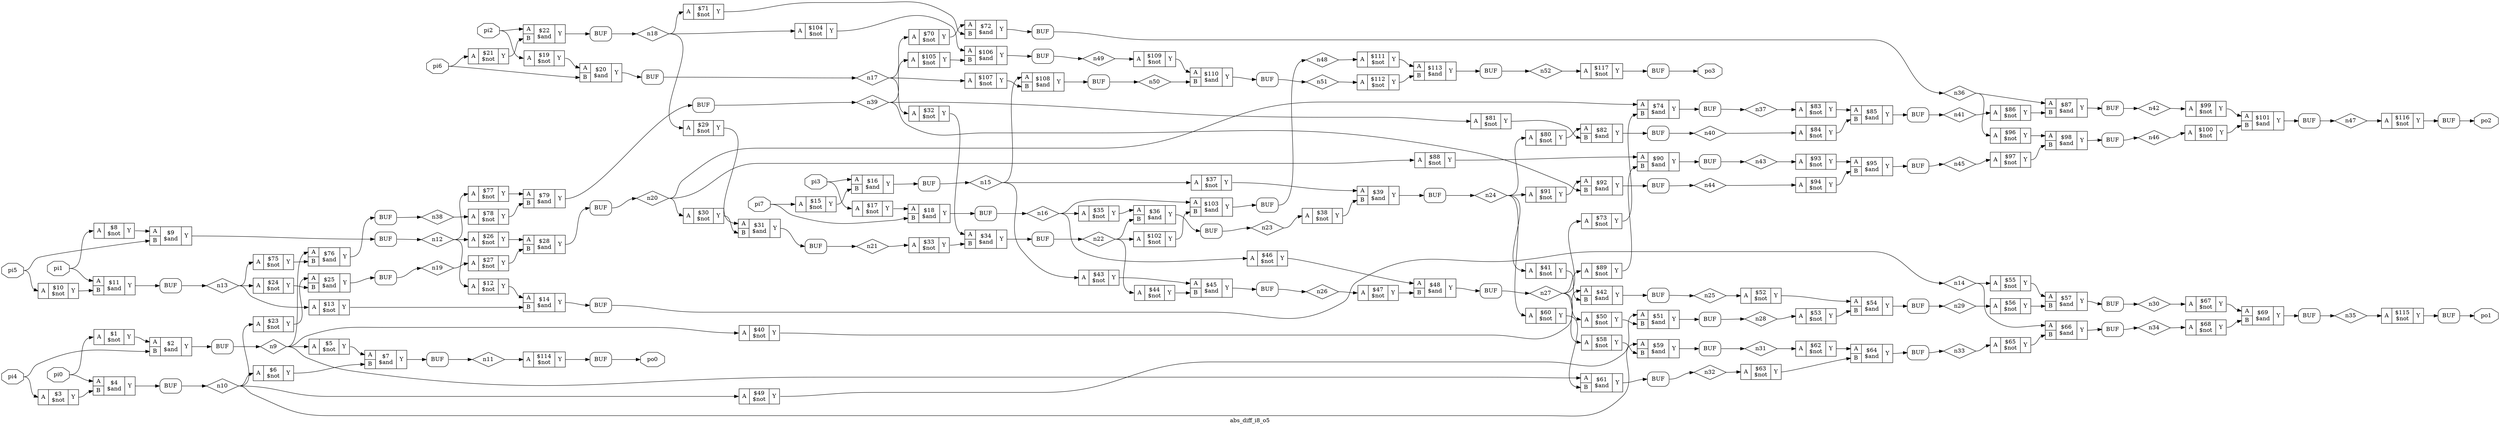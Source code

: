 digraph "abs_diff_i8_o5" {
label="abs_diff_i8_o5";
rankdir="LR";
remincross=true;
n118 [ shape=diamond, label="n52", color="black", fontcolor="black" ];
n119 [ shape=diamond, label="n51", color="black", fontcolor="black" ];
n120 [ shape=diamond, label="n50", color="black", fontcolor="black" ];
n121 [ shape=diamond, label="n49", color="black", fontcolor="black" ];
n122 [ shape=diamond, label="n48", color="black", fontcolor="black" ];
n123 [ shape=diamond, label="n47", color="black", fontcolor="black" ];
n124 [ shape=diamond, label="n46", color="black", fontcolor="black" ];
n125 [ shape=diamond, label="n45", color="black", fontcolor="black" ];
n126 [ shape=diamond, label="n44", color="black", fontcolor="black" ];
n127 [ shape=diamond, label="n43", color="black", fontcolor="black" ];
n128 [ shape=diamond, label="n42", color="black", fontcolor="black" ];
n129 [ shape=diamond, label="n41", color="black", fontcolor="black" ];
n130 [ shape=diamond, label="n40", color="black", fontcolor="black" ];
n131 [ shape=diamond, label="n39", color="black", fontcolor="black" ];
n132 [ shape=diamond, label="n38", color="black", fontcolor="black" ];
n133 [ shape=diamond, label="n37", color="black", fontcolor="black" ];
n134 [ shape=diamond, label="n36", color="black", fontcolor="black" ];
n135 [ shape=diamond, label="n35", color="black", fontcolor="black" ];
n136 [ shape=diamond, label="n34", color="black", fontcolor="black" ];
n137 [ shape=diamond, label="n33", color="black", fontcolor="black" ];
n138 [ shape=diamond, label="n32", color="black", fontcolor="black" ];
n139 [ shape=diamond, label="n31", color="black", fontcolor="black" ];
n140 [ shape=diamond, label="n30", color="black", fontcolor="black" ];
n141 [ shape=diamond, label="n29", color="black", fontcolor="black" ];
n142 [ shape=diamond, label="n28", color="black", fontcolor="black" ];
n143 [ shape=diamond, label="n27", color="black", fontcolor="black" ];
n144 [ shape=diamond, label="n26", color="black", fontcolor="black" ];
n145 [ shape=diamond, label="n25", color="black", fontcolor="black" ];
n146 [ shape=diamond, label="n24", color="black", fontcolor="black" ];
n147 [ shape=diamond, label="n23", color="black", fontcolor="black" ];
n148 [ shape=diamond, label="n22", color="black", fontcolor="black" ];
n149 [ shape=diamond, label="n21", color="black", fontcolor="black" ];
n150 [ shape=diamond, label="n20", color="black", fontcolor="black" ];
n151 [ shape=diamond, label="n19", color="black", fontcolor="black" ];
n152 [ shape=diamond, label="n18", color="black", fontcolor="black" ];
n153 [ shape=diamond, label="n17", color="black", fontcolor="black" ];
n154 [ shape=diamond, label="n16", color="black", fontcolor="black" ];
n155 [ shape=diamond, label="n15", color="black", fontcolor="black" ];
n156 [ shape=diamond, label="n14", color="black", fontcolor="black" ];
n157 [ shape=diamond, label="n13", color="black", fontcolor="black" ];
n158 [ shape=diamond, label="n12", color="black", fontcolor="black" ];
n159 [ shape=diamond, label="n11", color="black", fontcolor="black" ];
n160 [ shape=diamond, label="n10", color="black", fontcolor="black" ];
n161 [ shape=diamond, label="n9", color="black", fontcolor="black" ];
n162 [ shape=octagon, label="po3", color="black", fontcolor="black" ];
n163 [ shape=octagon, label="po2", color="black", fontcolor="black" ];
n164 [ shape=octagon, label="po1", color="black", fontcolor="black" ];
n165 [ shape=octagon, label="po0", color="black", fontcolor="black" ];
n166 [ shape=octagon, label="pi7", color="black", fontcolor="black" ];
n167 [ shape=octagon, label="pi6", color="black", fontcolor="black" ];
n168 [ shape=octagon, label="pi5", color="black", fontcolor="black" ];
n169 [ shape=octagon, label="pi4", color="black", fontcolor="black" ];
n170 [ shape=octagon, label="pi3", color="black", fontcolor="black" ];
n171 [ shape=octagon, label="pi2", color="black", fontcolor="black" ];
n172 [ shape=octagon, label="pi1", color="black", fontcolor="black" ];
n173 [ shape=octagon, label="pi0", color="black", fontcolor="black" ];
c176 [ shape=record, label="{{<p174> A}|$117\n$not|{<p175> Y}}" ];
c177 [ shape=record, label="{{<p174> A}|$116\n$not|{<p175> Y}}" ];
c178 [ shape=record, label="{{<p174> A}|$115\n$not|{<p175> Y}}" ];
c179 [ shape=record, label="{{<p174> A}|$114\n$not|{<p175> Y}}" ];
c181 [ shape=record, label="{{<p174> A|<p180> B}|$113\n$and|{<p175> Y}}" ];
c182 [ shape=record, label="{{<p174> A}|$112\n$not|{<p175> Y}}" ];
c183 [ shape=record, label="{{<p174> A}|$111\n$not|{<p175> Y}}" ];
c184 [ shape=record, label="{{<p174> A|<p180> B}|$110\n$and|{<p175> Y}}" ];
c185 [ shape=record, label="{{<p174> A}|$109\n$not|{<p175> Y}}" ];
c186 [ shape=record, label="{{<p174> A|<p180> B}|$108\n$and|{<p175> Y}}" ];
c187 [ shape=record, label="{{<p174> A}|$107\n$not|{<p175> Y}}" ];
c188 [ shape=record, label="{{<p174> A|<p180> B}|$106\n$and|{<p175> Y}}" ];
c189 [ shape=record, label="{{<p174> A}|$105\n$not|{<p175> Y}}" ];
c190 [ shape=record, label="{{<p174> A}|$104\n$not|{<p175> Y}}" ];
c191 [ shape=record, label="{{<p174> A|<p180> B}|$103\n$and|{<p175> Y}}" ];
c192 [ shape=record, label="{{<p174> A}|$102\n$not|{<p175> Y}}" ];
c193 [ shape=record, label="{{<p174> A|<p180> B}|$101\n$and|{<p175> Y}}" ];
c194 [ shape=record, label="{{<p174> A}|$100\n$not|{<p175> Y}}" ];
c195 [ shape=record, label="{{<p174> A}|$99\n$not|{<p175> Y}}" ];
c196 [ shape=record, label="{{<p174> A|<p180> B}|$98\n$and|{<p175> Y}}" ];
c197 [ shape=record, label="{{<p174> A}|$97\n$not|{<p175> Y}}" ];
c198 [ shape=record, label="{{<p174> A}|$96\n$not|{<p175> Y}}" ];
c199 [ shape=record, label="{{<p174> A|<p180> B}|$95\n$and|{<p175> Y}}" ];
c200 [ shape=record, label="{{<p174> A}|$94\n$not|{<p175> Y}}" ];
c201 [ shape=record, label="{{<p174> A}|$93\n$not|{<p175> Y}}" ];
c202 [ shape=record, label="{{<p174> A|<p180> B}|$92\n$and|{<p175> Y}}" ];
c203 [ shape=record, label="{{<p174> A}|$91\n$not|{<p175> Y}}" ];
c204 [ shape=record, label="{{<p174> A|<p180> B}|$90\n$and|{<p175> Y}}" ];
c205 [ shape=record, label="{{<p174> A}|$89\n$not|{<p175> Y}}" ];
c206 [ shape=record, label="{{<p174> A}|$88\n$not|{<p175> Y}}" ];
c207 [ shape=record, label="{{<p174> A|<p180> B}|$87\n$and|{<p175> Y}}" ];
c208 [ shape=record, label="{{<p174> A}|$86\n$not|{<p175> Y}}" ];
c209 [ shape=record, label="{{<p174> A|<p180> B}|$85\n$and|{<p175> Y}}" ];
c210 [ shape=record, label="{{<p174> A}|$84\n$not|{<p175> Y}}" ];
c211 [ shape=record, label="{{<p174> A}|$83\n$not|{<p175> Y}}" ];
c212 [ shape=record, label="{{<p174> A|<p180> B}|$82\n$and|{<p175> Y}}" ];
c213 [ shape=record, label="{{<p174> A}|$81\n$not|{<p175> Y}}" ];
c214 [ shape=record, label="{{<p174> A}|$80\n$not|{<p175> Y}}" ];
c215 [ shape=record, label="{{<p174> A|<p180> B}|$79\n$and|{<p175> Y}}" ];
c216 [ shape=record, label="{{<p174> A}|$78\n$not|{<p175> Y}}" ];
c217 [ shape=record, label="{{<p174> A}|$77\n$not|{<p175> Y}}" ];
c218 [ shape=record, label="{{<p174> A|<p180> B}|$76\n$and|{<p175> Y}}" ];
c219 [ shape=record, label="{{<p174> A}|$75\n$not|{<p175> Y}}" ];
c220 [ shape=record, label="{{<p174> A|<p180> B}|$74\n$and|{<p175> Y}}" ];
c221 [ shape=record, label="{{<p174> A}|$73\n$not|{<p175> Y}}" ];
c222 [ shape=record, label="{{<p174> A|<p180> B}|$72\n$and|{<p175> Y}}" ];
c223 [ shape=record, label="{{<p174> A}|$71\n$not|{<p175> Y}}" ];
c224 [ shape=record, label="{{<p174> A}|$70\n$not|{<p175> Y}}" ];
c225 [ shape=record, label="{{<p174> A|<p180> B}|$69\n$and|{<p175> Y}}" ];
c226 [ shape=record, label="{{<p174> A}|$68\n$not|{<p175> Y}}" ];
c227 [ shape=record, label="{{<p174> A}|$67\n$not|{<p175> Y}}" ];
c228 [ shape=record, label="{{<p174> A|<p180> B}|$66\n$and|{<p175> Y}}" ];
c229 [ shape=record, label="{{<p174> A}|$65\n$not|{<p175> Y}}" ];
c230 [ shape=record, label="{{<p174> A|<p180> B}|$64\n$and|{<p175> Y}}" ];
c231 [ shape=record, label="{{<p174> A}|$63\n$not|{<p175> Y}}" ];
c232 [ shape=record, label="{{<p174> A}|$62\n$not|{<p175> Y}}" ];
c233 [ shape=record, label="{{<p174> A|<p180> B}|$61\n$and|{<p175> Y}}" ];
c234 [ shape=record, label="{{<p174> A}|$60\n$not|{<p175> Y}}" ];
c235 [ shape=record, label="{{<p174> A|<p180> B}|$59\n$and|{<p175> Y}}" ];
c236 [ shape=record, label="{{<p174> A}|$58\n$not|{<p175> Y}}" ];
c237 [ shape=record, label="{{<p174> A|<p180> B}|$57\n$and|{<p175> Y}}" ];
c238 [ shape=record, label="{{<p174> A}|$56\n$not|{<p175> Y}}" ];
c239 [ shape=record, label="{{<p174> A}|$55\n$not|{<p175> Y}}" ];
c240 [ shape=record, label="{{<p174> A|<p180> B}|$54\n$and|{<p175> Y}}" ];
c241 [ shape=record, label="{{<p174> A}|$53\n$not|{<p175> Y}}" ];
c242 [ shape=record, label="{{<p174> A}|$52\n$not|{<p175> Y}}" ];
c243 [ shape=record, label="{{<p174> A|<p180> B}|$51\n$and|{<p175> Y}}" ];
c244 [ shape=record, label="{{<p174> A}|$50\n$not|{<p175> Y}}" ];
c245 [ shape=record, label="{{<p174> A}|$49\n$not|{<p175> Y}}" ];
c246 [ shape=record, label="{{<p174> A|<p180> B}|$48\n$and|{<p175> Y}}" ];
c247 [ shape=record, label="{{<p174> A}|$47\n$not|{<p175> Y}}" ];
c248 [ shape=record, label="{{<p174> A}|$46\n$not|{<p175> Y}}" ];
c249 [ shape=record, label="{{<p174> A|<p180> B}|$45\n$and|{<p175> Y}}" ];
c250 [ shape=record, label="{{<p174> A}|$44\n$not|{<p175> Y}}" ];
c251 [ shape=record, label="{{<p174> A}|$43\n$not|{<p175> Y}}" ];
c252 [ shape=record, label="{{<p174> A|<p180> B}|$42\n$and|{<p175> Y}}" ];
c253 [ shape=record, label="{{<p174> A}|$41\n$not|{<p175> Y}}" ];
c254 [ shape=record, label="{{<p174> A}|$40\n$not|{<p175> Y}}" ];
c255 [ shape=record, label="{{<p174> A|<p180> B}|$39\n$and|{<p175> Y}}" ];
c256 [ shape=record, label="{{<p174> A}|$38\n$not|{<p175> Y}}" ];
c257 [ shape=record, label="{{<p174> A}|$37\n$not|{<p175> Y}}" ];
c258 [ shape=record, label="{{<p174> A|<p180> B}|$36\n$and|{<p175> Y}}" ];
c259 [ shape=record, label="{{<p174> A}|$35\n$not|{<p175> Y}}" ];
c260 [ shape=record, label="{{<p174> A|<p180> B}|$34\n$and|{<p175> Y}}" ];
c261 [ shape=record, label="{{<p174> A}|$33\n$not|{<p175> Y}}" ];
c262 [ shape=record, label="{{<p174> A}|$32\n$not|{<p175> Y}}" ];
c263 [ shape=record, label="{{<p174> A|<p180> B}|$31\n$and|{<p175> Y}}" ];
c264 [ shape=record, label="{{<p174> A}|$30\n$not|{<p175> Y}}" ];
c265 [ shape=record, label="{{<p174> A}|$29\n$not|{<p175> Y}}" ];
c266 [ shape=record, label="{{<p174> A|<p180> B}|$28\n$and|{<p175> Y}}" ];
c267 [ shape=record, label="{{<p174> A}|$27\n$not|{<p175> Y}}" ];
c268 [ shape=record, label="{{<p174> A}|$26\n$not|{<p175> Y}}" ];
c269 [ shape=record, label="{{<p174> A|<p180> B}|$25\n$and|{<p175> Y}}" ];
c270 [ shape=record, label="{{<p174> A}|$24\n$not|{<p175> Y}}" ];
c271 [ shape=record, label="{{<p174> A}|$23\n$not|{<p175> Y}}" ];
c272 [ shape=record, label="{{<p174> A|<p180> B}|$22\n$and|{<p175> Y}}" ];
c273 [ shape=record, label="{{<p174> A}|$21\n$not|{<p175> Y}}" ];
c274 [ shape=record, label="{{<p174> A|<p180> B}|$20\n$and|{<p175> Y}}" ];
c275 [ shape=record, label="{{<p174> A}|$19\n$not|{<p175> Y}}" ];
c276 [ shape=record, label="{{<p174> A|<p180> B}|$18\n$and|{<p175> Y}}" ];
c277 [ shape=record, label="{{<p174> A}|$17\n$not|{<p175> Y}}" ];
c278 [ shape=record, label="{{<p174> A|<p180> B}|$16\n$and|{<p175> Y}}" ];
c279 [ shape=record, label="{{<p174> A}|$15\n$not|{<p175> Y}}" ];
c280 [ shape=record, label="{{<p174> A|<p180> B}|$14\n$and|{<p175> Y}}" ];
c281 [ shape=record, label="{{<p174> A}|$13\n$not|{<p175> Y}}" ];
c282 [ shape=record, label="{{<p174> A}|$12\n$not|{<p175> Y}}" ];
c283 [ shape=record, label="{{<p174> A|<p180> B}|$11\n$and|{<p175> Y}}" ];
c284 [ shape=record, label="{{<p174> A}|$10\n$not|{<p175> Y}}" ];
c285 [ shape=record, label="{{<p174> A|<p180> B}|$9\n$and|{<p175> Y}}" ];
c286 [ shape=record, label="{{<p174> A}|$8\n$not|{<p175> Y}}" ];
c287 [ shape=record, label="{{<p174> A|<p180> B}|$7\n$and|{<p175> Y}}" ];
c288 [ shape=record, label="{{<p174> A}|$6\n$not|{<p175> Y}}" ];
c289 [ shape=record, label="{{<p174> A}|$5\n$not|{<p175> Y}}" ];
c290 [ shape=record, label="{{<p174> A|<p180> B}|$4\n$and|{<p175> Y}}" ];
c291 [ shape=record, label="{{<p174> A}|$3\n$not|{<p175> Y}}" ];
c292 [ shape=record, label="{{<p174> A|<p180> B}|$2\n$and|{<p175> Y}}" ];
c293 [ shape=record, label="{{<p174> A}|$1\n$not|{<p175> Y}}" ];
x0 [shape=box, style=rounded, label="BUF"];
x1 [shape=box, style=rounded, label="BUF"];
x2 [shape=box, style=rounded, label="BUF"];
x3 [shape=box, style=rounded, label="BUF"];
x4 [shape=box, style=rounded, label="BUF"];
x5 [shape=box, style=rounded, label="BUF"];
x6 [shape=box, style=rounded, label="BUF"];
x7 [shape=box, style=rounded, label="BUF"];
x8 [shape=box, style=rounded, label="BUF"];
x9 [shape=box, style=rounded, label="BUF"];
x10 [shape=box, style=rounded, label="BUF"];
x11 [shape=box, style=rounded, label="BUF"];
x12 [shape=box, style=rounded, label="BUF"];
x13 [shape=box, style=rounded, label="BUF"];
x14 [shape=box, style=rounded, label="BUF"];
x15 [shape=box, style=rounded, label="BUF"];
x16 [shape=box, style=rounded, label="BUF"];
x17 [shape=box, style=rounded, label="BUF"];
x18 [shape=box, style=rounded, label="BUF"];
x19 [shape=box, style=rounded, label="BUF"];
x20 [shape=box, style=rounded, label="BUF"];
x21 [shape=box, style=rounded, label="BUF"];
x22 [shape=box, style=rounded, label="BUF"];
x23 [shape=box, style=rounded, label="BUF"];
x24 [shape=box, style=rounded, label="BUF"];
x25 [shape=box, style=rounded, label="BUF"];
x26 [shape=box, style=rounded, label="BUF"];
x27 [shape=box, style=rounded, label="BUF"];
x28 [shape=box, style=rounded, label="BUF"];
x29 [shape=box, style=rounded, label="BUF"];
x30 [shape=box, style=rounded, label="BUF"];
x31 [shape=box, style=rounded, label="BUF"];
x32 [shape=box, style=rounded, label="BUF"];
x33 [shape=box, style=rounded, label="BUF"];
x34 [shape=box, style=rounded, label="BUF"];
x35 [shape=box, style=rounded, label="BUF"];
x36 [shape=box, style=rounded, label="BUF"];
x37 [shape=box, style=rounded, label="BUF"];
x38 [shape=box, style=rounded, label="BUF"];
x39 [shape=box, style=rounded, label="BUF"];
x40 [shape=box, style=rounded, label="BUF"];
x41 [shape=box, style=rounded, label="BUF"];
x42 [shape=box, style=rounded, label="BUF"];
x43 [shape=box, style=rounded, label="BUF"];
x44 [shape=box, style=rounded, label="BUF"];
x45 [shape=box, style=rounded, label="BUF"];
x46 [shape=box, style=rounded, label="BUF"];
x47 [shape=box, style=rounded, label="BUF"];
c176:p175:e -> x47:w:w [color="black", label=""];
c186:p175:e -> x41:w:w [color="black", label=""];
c276:p175:e -> x7:w:w [color="black", label=""];
c277:p175:e -> c276:p174:w [color="black", label=""];
c278:p175:e -> x6:w:w [color="black", label=""];
c279:p175:e -> c278:p180:w [color="black", label=""];
c280:p175:e -> x5:w:w [color="black", label=""];
c281:p175:e -> c280:p180:w [color="black", label=""];
c282:p175:e -> c280:p174:w [color="black", label=""];
c283:p175:e -> x4:w:w [color="black", label=""];
c284:p175:e -> c283:p180:w [color="black", label=""];
c285:p175:e -> x3:w:w [color="black", label=""];
c187:p175:e -> c186:p180:w [color="black", label=""];
c286:p175:e -> c285:p174:w [color="black", label=""];
c287:p175:e -> x2:w:w [color="black", label=""];
c288:p175:e -> c287:p180:w [color="black", label=""];
c289:p175:e -> c287:p174:w [color="black", label=""];
c290:p175:e -> x1:w:w [color="black", label=""];
c291:p175:e -> c290:p180:w [color="black", label=""];
c292:p175:e -> x0:w:w [color="black", label=""];
c293:p175:e -> c292:p174:w [color="black", label=""];
x43:e:e -> n118:w [color="black", label=""];
n118:e -> c176:p174:w [color="black", label=""];
x42:e:e -> n119:w [color="black", label=""];
n119:e -> c182:p174:w [color="black", label=""];
c188:p175:e -> x40:w:w [color="black", label=""];
x41:e:e -> n120:w [color="black", label=""];
n120:e -> c184:p180:w [color="black", label=""];
x40:e:e -> n121:w [color="black", label=""];
n121:e -> c185:p174:w [color="black", label=""];
x39:e:e -> n122:w [color="black", label=""];
n122:e -> c183:p174:w [color="black", label=""];
x38:e:e -> n123:w [color="black", label=""];
n123:e -> c177:p174:w [color="black", label=""];
x37:e:e -> n124:w [color="black", label=""];
n124:e -> c194:p174:w [color="black", label=""];
x36:e:e -> n125:w [color="black", label=""];
n125:e -> c197:p174:w [color="black", label=""];
x35:e:e -> n126:w [color="black", label=""];
n126:e -> c200:p174:w [color="black", label=""];
x34:e:e -> n127:w [color="black", label=""];
n127:e -> c201:p174:w [color="black", label=""];
x33:e:e -> n128:w [color="black", label=""];
n128:e -> c195:p174:w [color="black", label=""];
x32:e:e -> n129:w [color="black", label=""];
n129:e -> c208:p174:w [color="black", label=""];
c189:p175:e -> c188:p180:w [color="black", label=""];
x31:e:e -> n130:w [color="black", label=""];
n130:e -> c210:p174:w [color="black", label=""];
x30:e:e -> n131:w [color="black", label=""];
n131:e -> c189:p174:w [color="black", label=""];
n131:e -> c202:p180:w [color="black", label=""];
n131:e -> c213:p174:w [color="black", label=""];
x29:e:e -> n132:w [color="black", label=""];
n132:e -> c216:p174:w [color="black", label=""];
x28:e:e -> n133:w [color="black", label=""];
n133:e -> c211:p174:w [color="black", label=""];
x27:e:e -> n134:w [color="black", label=""];
n134:e -> c198:p174:w [color="black", label=""];
n134:e -> c207:p174:w [color="black", label=""];
x26:e:e -> n135:w [color="black", label=""];
n135:e -> c178:p174:w [color="black", label=""];
x25:e:e -> n136:w [color="black", label=""];
n136:e -> c226:p174:w [color="black", label=""];
x24:e:e -> n137:w [color="black", label=""];
n137:e -> c229:p174:w [color="black", label=""];
x23:e:e -> n138:w [color="black", label=""];
n138:e -> c231:p174:w [color="black", label=""];
x22:e:e -> n139:w [color="black", label=""];
n139:e -> c232:p174:w [color="black", label=""];
c190:p175:e -> c188:p174:w [color="black", label=""];
x21:e:e -> n140:w [color="black", label=""];
n140:e -> c227:p174:w [color="black", label=""];
x20:e:e -> n141:w [color="black", label=""];
n141:e -> c238:p174:w [color="black", label=""];
x19:e:e -> n142:w [color="black", label=""];
n142:e -> c241:p174:w [color="black", label=""];
x18:e:e -> n143:w [color="black", label=""];
n143:e -> c205:p174:w [color="black", label=""];
n143:e -> c221:p174:w [color="black", label=""];
n143:e -> c236:p174:w [color="black", label=""];
n143:e -> c244:p174:w [color="black", label=""];
x17:e:e -> n144:w [color="black", label=""];
n144:e -> c247:p174:w [color="black", label=""];
x16:e:e -> n145:w [color="black", label=""];
n145:e -> c242:p174:w [color="black", label=""];
x15:e:e -> n146:w [color="black", label=""];
n146:e -> c203:p174:w [color="black", label=""];
n146:e -> c214:p174:w [color="black", label=""];
n146:e -> c234:p174:w [color="black", label=""];
n146:e -> c253:p174:w [color="black", label=""];
x14:e:e -> n147:w [color="black", label=""];
n147:e -> c256:p174:w [color="black", label=""];
x13:e:e -> n148:w [color="black", label=""];
n148:e -> c192:p174:w [color="black", label=""];
n148:e -> c250:p174:w [color="black", label=""];
n148:e -> c258:p180:w [color="black", label=""];
x12:e:e -> n149:w [color="black", label=""];
n149:e -> c261:p174:w [color="black", label=""];
c191:p175:e -> x39:w:w [color="black", label=""];
x11:e:e -> n150:w [color="black", label=""];
n150:e -> c206:p174:w [color="black", label=""];
n150:e -> c220:p174:w [color="black", label=""];
n150:e -> c264:p174:w [color="black", label=""];
x10:e:e -> n151:w [color="black", label=""];
n151:e -> c267:p174:w [color="black", label=""];
x9:e:e -> n152:w [color="black", label=""];
n152:e -> c190:p174:w [color="black", label=""];
n152:e -> c223:p174:w [color="black", label=""];
n152:e -> c265:p174:w [color="black", label=""];
x8:e:e -> n153:w [color="black", label=""];
n153:e -> c187:p174:w [color="black", label=""];
n153:e -> c224:p174:w [color="black", label=""];
n153:e -> c262:p174:w [color="black", label=""];
x7:e:e -> n154:w [color="black", label=""];
n154:e -> c191:p174:w [color="black", label=""];
n154:e -> c248:p174:w [color="black", label=""];
n154:e -> c259:p174:w [color="black", label=""];
x6:e:e -> n155:w [color="black", label=""];
n155:e -> c186:p174:w [color="black", label=""];
n155:e -> c251:p174:w [color="black", label=""];
n155:e -> c257:p174:w [color="black", label=""];
x5:e:e -> n156:w [color="black", label=""];
n156:e -> c228:p174:w [color="black", label=""];
n156:e -> c239:p174:w [color="black", label=""];
x4:e:e -> n157:w [color="black", label=""];
n157:e -> c219:p174:w [color="black", label=""];
n157:e -> c270:p174:w [color="black", label=""];
n157:e -> c281:p174:w [color="black", label=""];
x3:e:e -> n158:w [color="black", label=""];
n158:e -> c217:p174:w [color="black", label=""];
n158:e -> c268:p174:w [color="black", label=""];
n158:e -> c282:p174:w [color="black", label=""];
x2:e:e -> n159:w [color="black", label=""];
n159:e -> c179:p174:w [color="black", label=""];
c192:p175:e -> c191:p180:w [color="black", label=""];
x1:e:e -> n160:w [color="black", label=""];
n160:e -> c235:p174:w [color="black", label=""];
n160:e -> c245:p174:w [color="black", label=""];
n160:e -> c271:p174:w [color="black", label=""];
n160:e -> c288:p174:w [color="black", label=""];
x0:e:e -> n161:w [color="black", label=""];
n161:e -> c218:p174:w [color="black", label=""];
n161:e -> c233:p174:w [color="black", label=""];
n161:e -> c254:p174:w [color="black", label=""];
n161:e -> c289:p174:w [color="black", label=""];
x47:e:e -> n162:w [color="black", label=""];
x46:e:e -> n163:w [color="black", label=""];
x45:e:e -> n164:w [color="black", label=""];
x44:e:e -> n165:w [color="black", label=""];
n166:e -> c276:p180:w [color="black", label=""];
n166:e -> c279:p174:w [color="black", label=""];
n167:e -> c273:p174:w [color="black", label=""];
n167:e -> c274:p180:w [color="black", label=""];
n168:e -> c284:p174:w [color="black", label=""];
n168:e -> c285:p180:w [color="black", label=""];
n169:e -> c291:p174:w [color="black", label=""];
n169:e -> c292:p180:w [color="black", label=""];
c193:p175:e -> x38:w:w [color="black", label=""];
n170:e -> c277:p174:w [color="black", label=""];
n170:e -> c278:p174:w [color="black", label=""];
n171:e -> c272:p174:w [color="black", label=""];
n171:e -> c275:p174:w [color="black", label=""];
n172:e -> c283:p174:w [color="black", label=""];
n172:e -> c286:p174:w [color="black", label=""];
n173:e -> c290:p174:w [color="black", label=""];
n173:e -> c293:p174:w [color="black", label=""];
c194:p175:e -> c193:p180:w [color="black", label=""];
c195:p175:e -> c193:p174:w [color="black", label=""];
c177:p175:e -> x46:w:w [color="black", label=""];
c196:p175:e -> x37:w:w [color="black", label=""];
c197:p175:e -> c196:p180:w [color="black", label=""];
c198:p175:e -> c196:p174:w [color="black", label=""];
c199:p175:e -> x36:w:w [color="black", label=""];
c200:p175:e -> c199:p180:w [color="black", label=""];
c201:p175:e -> c199:p174:w [color="black", label=""];
c202:p175:e -> x35:w:w [color="black", label=""];
c203:p175:e -> c202:p174:w [color="black", label=""];
c204:p175:e -> x34:w:w [color="black", label=""];
c205:p175:e -> c204:p180:w [color="black", label=""];
c178:p175:e -> x45:w:w [color="black", label=""];
c206:p175:e -> c204:p174:w [color="black", label=""];
c207:p175:e -> x33:w:w [color="black", label=""];
c208:p175:e -> c207:p180:w [color="black", label=""];
c209:p175:e -> x32:w:w [color="black", label=""];
c210:p175:e -> c209:p180:w [color="black", label=""];
c211:p175:e -> c209:p174:w [color="black", label=""];
c212:p175:e -> x31:w:w [color="black", label=""];
c213:p175:e -> c212:p180:w [color="black", label=""];
c214:p175:e -> c212:p174:w [color="black", label=""];
c215:p175:e -> x30:w:w [color="black", label=""];
c179:p175:e -> x44:w:w [color="black", label=""];
c216:p175:e -> c215:p180:w [color="black", label=""];
c217:p175:e -> c215:p174:w [color="black", label=""];
c218:p175:e -> x29:w:w [color="black", label=""];
c219:p175:e -> c218:p180:w [color="black", label=""];
c220:p175:e -> x28:w:w [color="black", label=""];
c221:p175:e -> c220:p180:w [color="black", label=""];
c222:p175:e -> x27:w:w [color="black", label=""];
c223:p175:e -> c222:p180:w [color="black", label=""];
c224:p175:e -> c222:p174:w [color="black", label=""];
c225:p175:e -> x26:w:w [color="black", label=""];
c181:p175:e -> x43:w:w [color="black", label=""];
c226:p175:e -> c225:p180:w [color="black", label=""];
c227:p175:e -> c225:p174:w [color="black", label=""];
c228:p175:e -> x25:w:w [color="black", label=""];
c229:p175:e -> c228:p180:w [color="black", label=""];
c230:p175:e -> x24:w:w [color="black", label=""];
c231:p175:e -> c230:p180:w [color="black", label=""];
c232:p175:e -> c230:p174:w [color="black", label=""];
c233:p175:e -> x23:w:w [color="black", label=""];
c234:p175:e -> c233:p180:w [color="black", label=""];
c235:p175:e -> x22:w:w [color="black", label=""];
c182:p175:e -> c181:p180:w [color="black", label=""];
c236:p175:e -> c235:p180:w [color="black", label=""];
c237:p175:e -> x21:w:w [color="black", label=""];
c238:p175:e -> c237:p180:w [color="black", label=""];
c239:p175:e -> c237:p174:w [color="black", label=""];
c240:p175:e -> x20:w:w [color="black", label=""];
c241:p175:e -> c240:p180:w [color="black", label=""];
c242:p175:e -> c240:p174:w [color="black", label=""];
c243:p175:e -> x19:w:w [color="black", label=""];
c244:p175:e -> c243:p180:w [color="black", label=""];
c245:p175:e -> c243:p174:w [color="black", label=""];
c183:p175:e -> c181:p174:w [color="black", label=""];
c246:p175:e -> x18:w:w [color="black", label=""];
c247:p175:e -> c246:p180:w [color="black", label=""];
c248:p175:e -> c246:p174:w [color="black", label=""];
c249:p175:e -> x17:w:w [color="black", label=""];
c250:p175:e -> c249:p180:w [color="black", label=""];
c251:p175:e -> c249:p174:w [color="black", label=""];
c252:p175:e -> x16:w:w [color="black", label=""];
c253:p175:e -> c252:p180:w [color="black", label=""];
c254:p175:e -> c252:p174:w [color="black", label=""];
c255:p175:e -> x15:w:w [color="black", label=""];
c184:p175:e -> x42:w:w [color="black", label=""];
c256:p175:e -> c255:p180:w [color="black", label=""];
c257:p175:e -> c255:p174:w [color="black", label=""];
c258:p175:e -> x14:w:w [color="black", label=""];
c259:p175:e -> c258:p174:w [color="black", label=""];
c260:p175:e -> x13:w:w [color="black", label=""];
c261:p175:e -> c260:p180:w [color="black", label=""];
c262:p175:e -> c260:p174:w [color="black", label=""];
c263:p175:e -> x12:w:w [color="black", label=""];
c264:p175:e -> c263:p180:w [color="black", label=""];
c265:p175:e -> c263:p174:w [color="black", label=""];
c185:p175:e -> c184:p174:w [color="black", label=""];
c266:p175:e -> x11:w:w [color="black", label=""];
c267:p175:e -> c266:p180:w [color="black", label=""];
c268:p175:e -> c266:p174:w [color="black", label=""];
c269:p175:e -> x10:w:w [color="black", label=""];
c270:p175:e -> c269:p180:w [color="black", label=""];
c271:p175:e -> c269:p174:w [color="black", label=""];
c272:p175:e -> x9:w:w [color="black", label=""];
c273:p175:e -> c272:p180:w [color="black", label=""];
c274:p175:e -> x8:w:w [color="black", label=""];
c275:p175:e -> c274:p174:w [color="black", label=""];
}
